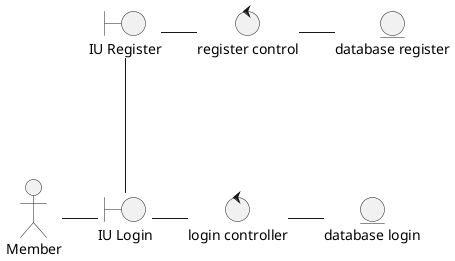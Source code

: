 @startuml uc1_Login
:Member: as actor
boundary "IU Login" as interface
boundary "IU Register" as interface2
control "login controller" as controller
control "register control" as control
entity "database login" as database
entity "database register" as database2

'connections
actor -r-- interface
interface -u-- interface2
interface -r-- controller
controller -r-- database
interface2 -r-- control
control -r-- database2

@enduml